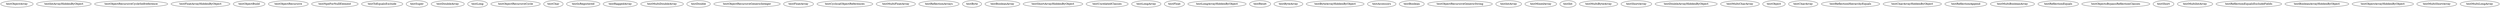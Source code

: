 digraph G {
testObjectArray;
testIntArrayHiddenByObject;
testObjectRecursiveCycleSelfreference;
testFloatArrayHiddenByObject;
testObjectBuild;
testObjectRecursive;
testNpeForNullElement;
testToEqualsExclude;
testSuper;
testDoubleArray;
testLong;
testObjectRecursiveCycle;
testChar;
testIsRegistered;
testRaggedArray;
testMultiDoubleArray;
testDouble;
testObjectRecursiveGenericInteger;
testFloatArray;
testCyclicalObjectReferences;
testMultiFloatArray;
testReflectionArrays;
testByte;
testBooleanArray;
testShortArrayHiddenByObject;
testUnrelatedClasses;
testLongArray;
testFloat;
testLongArrayHiddenByObject;
testReset;
testByteArray;
testByteArrayHiddenByObject;
testAccessors;
testBoolean;
testObjectRecursiveGenericString;
testIntArray;
testMixedArray;
testInt;
testMultiByteArray;
testShortArray;
testDoubleArrayHiddenByObject;
testMultiCharArray;
testObject;
testCharArray;
testReflectionHierarchyEquals;
testCharArrayHiddenByObject;
testReflectionAppend;
testMultiBooleanArray;
testReflectionEquals;
testObjectsBypassReflectionClasses;
testShort;
testMultiIntArray;
testReflectionEqualsExcludeFields;
testBooleanArrayHiddenByObject;
testObjectArrayHiddenByObject;
testMultiShortArray;
testMultiLongArray;
}